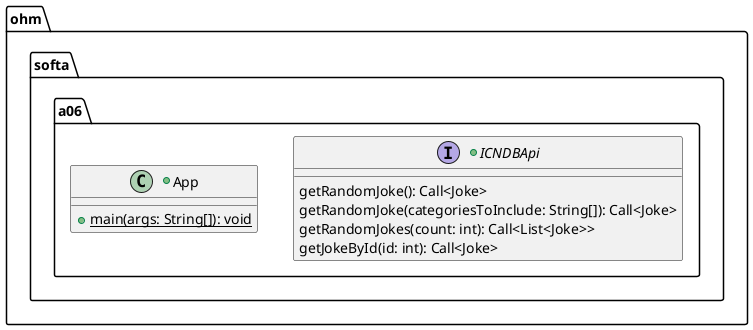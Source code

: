@startuml RetrofitAdapter

package ohm.softa.a06 {

    +interface ICNDBApi {
        getRandomJoke(): Call<Joke>
        getRandomJoke(categoriesToInclude: String[]): Call<Joke>
        getRandomJokes(count: int): Call<List<Joke>>
        getJokeById(id: int): Call<Joke>
    }

    +class App {
        +{static} main(args: String[]): void
    }
}

@enduml
